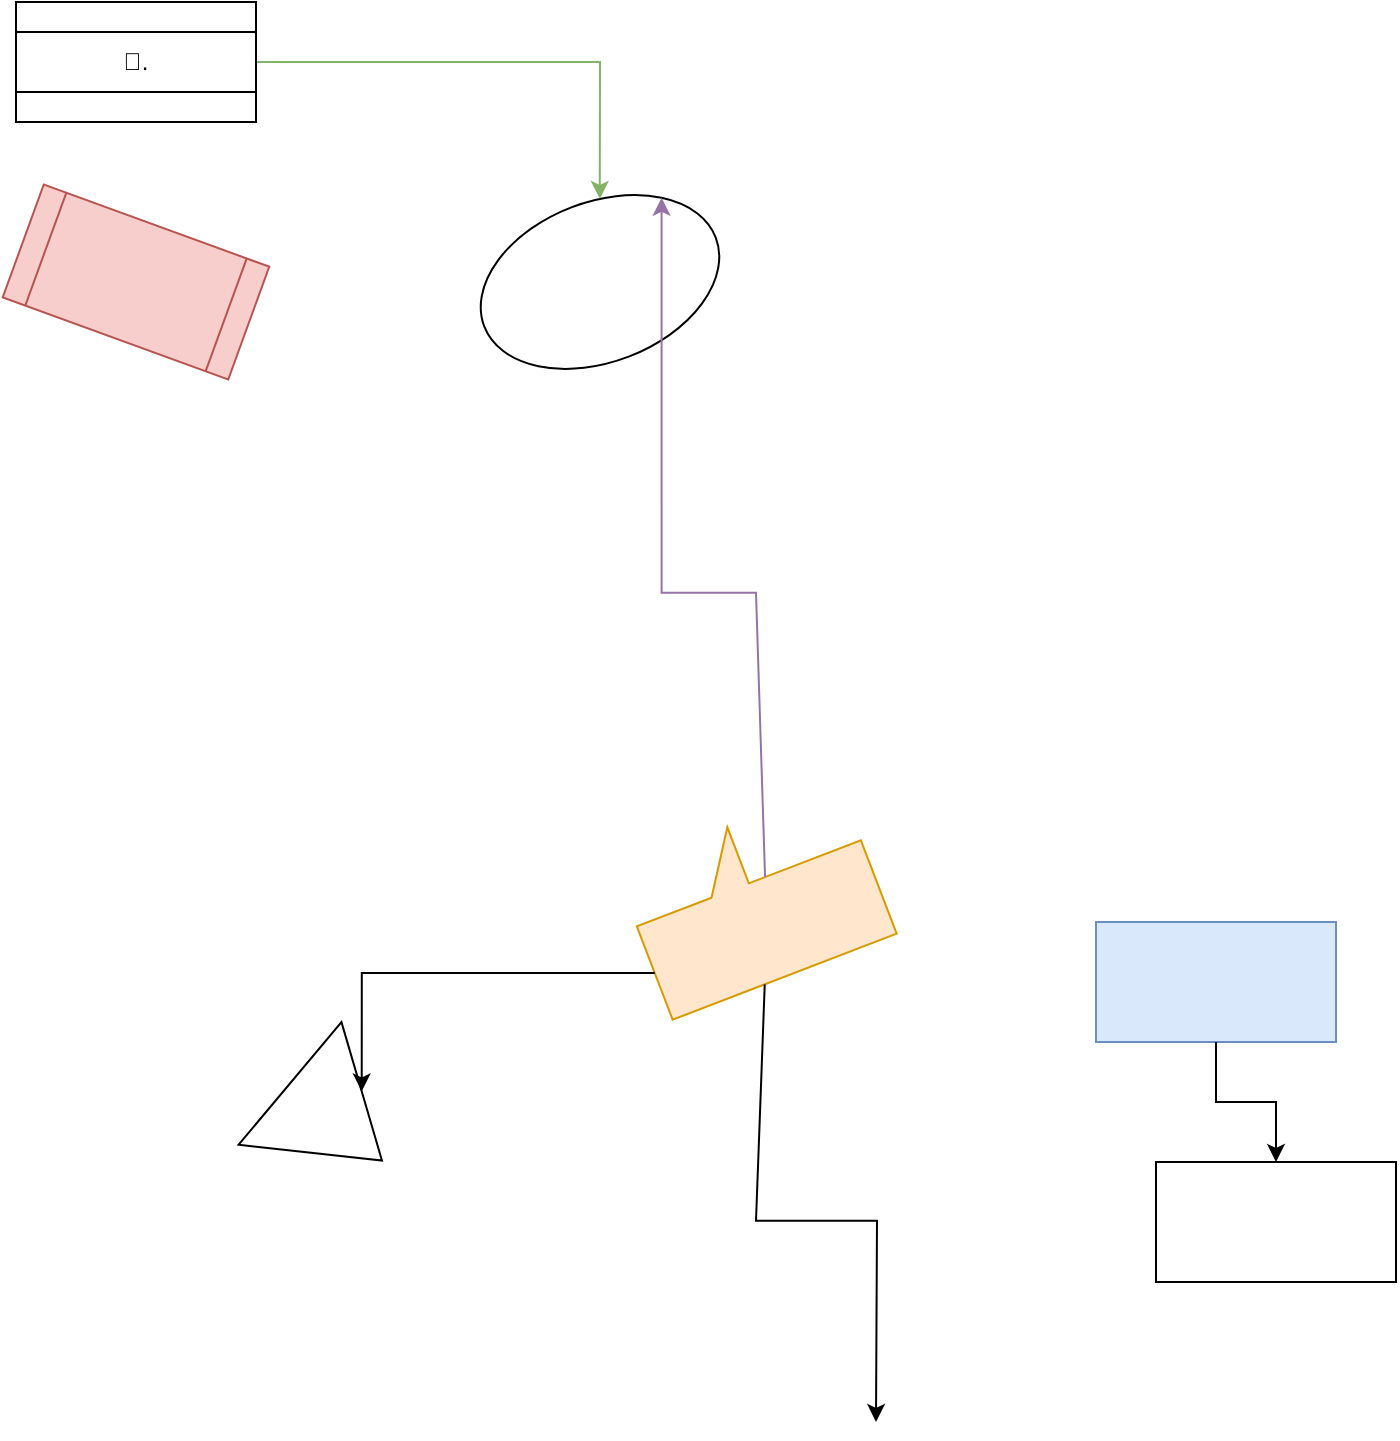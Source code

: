 <mxfile compressed="false" version="21.6.8" type="device" pages="2">
  <diagram id="SJr6KKptlU5QiQrU6xVG" name="Page-1">
    <mxGraphModel dx="1350" dy="949" grid="1" gridSize="10" guides="1" tooltips="1" connect="1" arrows="1" fold="1" page="1" pageScale="1" pageWidth="827" pageHeight="1169" math="0" shadow="0">
      <root>
        <mxCell id="0" />
        <mxCell id="1" parent="0" />
        <mxCell id="OU96sz5634OCC1nA_dG9-3" value="" style="ellipse;whiteSpace=wrap;html=1;perimeter=ellipsePerimeter;rotation=-201;rounded=0;" parent="1" vertex="1">
          <mxGeometry x="270" y="140" width="124" height="80" as="geometry" />
        </mxCell>
        <mxCell id="OU96sz5634OCC1nA_dG9-6" value="" style="triangle;whiteSpace=wrap;html=1;rotation=40;rounded=0;" parent="1" vertex="1">
          <mxGeometry x="170" y="560" width="60" height="80" as="geometry" />
        </mxCell>
        <mxCell id="OU96sz5634OCC1nA_dG9-1" value="" style="shape=callout;whiteSpace=wrap;html=1;perimeter=calloutPerimeter;fillColor=#ffe6cc;strokeColor=#d79b00;rounded=0;direction=east;rotation=-201;" parent="1" vertex="1">
          <mxGeometry x="350" y="450" width="120" height="80" as="geometry" />
        </mxCell>
        <mxCell id="OU96sz5634OCC1nA_dG9-2" value="" style="rounded=0;whiteSpace=wrap;html=1;fillColor=#dae8fc;strokeColor=#6c8ebf;rotation=0;" parent="1" vertex="1">
          <mxGeometry x="580" y="500" width="120" height="60" as="geometry" />
        </mxCell>
        <mxCell id="rSACBjaKUUydZRqEQf3--1" value="" style="rounded=0;whiteSpace=wrap;html=1;perimeter=rectanglePerimeter;" parent="1" vertex="1">
          <mxGeometry x="610" y="620" width="120" height="60" as="geometry" />
        </mxCell>
        <mxCell id="OU96sz5634OCC1nA_dG9-4" style="edgeStyle=orthogonalEdgeStyle;rounded=0;orthogonalLoop=1;jettySize=auto;html=1;fillColor=#d5e8d4;strokeColor=#82b366;" parent="1" source="v7lvr-B3FCQAbCfzJB2g-1" target="OU96sz5634OCC1nA_dG9-3" edge="1">
          <mxGeometry relative="1" as="geometry" />
        </mxCell>
        <object label="&lt;meta charset=&quot;utf-8&quot;&gt;🔑." value="🔑." id="v7lvr-B3FCQAbCfzJB2g-1">
          <mxCell style="shape=process;whiteSpace=wrap;html=1;backgroundOutline=1;direction=north;size=0.25;labelBackgroundColor=none;rotation=0;rounded=0;" parent="1" vertex="1">
            <mxGeometry x="40" y="40" width="120" height="60" as="geometry" />
          </mxCell>
        </object>
        <mxCell id="yk5Z2D5nuyeelbN2XrMu-4" value="" style="shape=process;whiteSpace=wrap;html=1;backgroundOutline=1;labelBackgroundColor=none;direction=east;rotation=20;fillColor=#f8cecc;strokeColor=#b85450;rounded=0;" parent="1" vertex="1">
          <mxGeometry x="40" y="150" width="120" height="60" as="geometry" />
        </mxCell>
        <mxCell id="OU96sz5634OCC1nA_dG9-5" style="edgeStyle=orthogonalEdgeStyle;rounded=0;orthogonalLoop=1;jettySize=auto;html=1;entryX=0;entryY=1;entryDx=0;entryDy=0;fillColor=#e1d5e7;strokeColor=#9673a6;" parent="1" source="OU96sz5634OCC1nA_dG9-1" target="OU96sz5634OCC1nA_dG9-3" edge="1">
          <mxGeometry relative="1" as="geometry" />
        </mxCell>
        <mxCell id="OU96sz5634OCC1nA_dG9-7" style="edgeStyle=orthogonalEdgeStyle;rounded=0;orthogonalLoop=1;jettySize=auto;html=1;entryX=0.5;entryY=0;entryDx=0;entryDy=0;exitX=0;exitY=0;exitDx=120;exitDy=25;exitPerimeter=0;" parent="1" source="OU96sz5634OCC1nA_dG9-1" target="OU96sz5634OCC1nA_dG9-6" edge="1">
          <mxGeometry relative="1" as="geometry">
            <mxPoint x="220" y="590" as="targetPoint" />
          </mxGeometry>
        </mxCell>
        <mxCell id="VqnXcYf0lU8FYd1N7no6-3" style="edgeStyle=orthogonalEdgeStyle;rounded=0;orthogonalLoop=1;jettySize=auto;html=1;" edge="1" parent="1" source="OU96sz5634OCC1nA_dG9-1">
          <mxGeometry relative="1" as="geometry">
            <mxPoint x="470" y="750" as="targetPoint" />
          </mxGeometry>
        </mxCell>
        <mxCell id="VqnXcYf0lU8FYd1N7no6-1" style="edgeStyle=orthogonalEdgeStyle;rounded=0;orthogonalLoop=1;jettySize=auto;html=1;" edge="1" parent="1" source="OU96sz5634OCC1nA_dG9-2" target="rSACBjaKUUydZRqEQf3--1">
          <mxGeometry relative="1" as="geometry" />
        </mxCell>
      </root>
    </mxGraphModel>
  </diagram>
  <diagram id="UjGQGW2VeNA4anNop8zO" name="Page-2">
    <mxGraphModel dx="1350" dy="949" grid="1" gridSize="10" guides="1" tooltips="1" connect="1" arrows="1" fold="1" page="1" pageScale="1" pageWidth="827" pageHeight="1169" math="0" shadow="0">
      <root>
        <mxCell id="0" />
        <mxCell id="1" parent="0" />
        <mxCell id="BJnyzdma6ymmFGXSg5xf-4" value="" style="edgeStyle=orthogonalEdgeStyle;rounded=0;orthogonalLoop=1;jettySize=auto;html=1;" edge="1" parent="1" source="BJnyzdma6ymmFGXSg5xf-1" target="BJnyzdma6ymmFGXSg5xf-3">
          <mxGeometry relative="1" as="geometry" />
        </mxCell>
        <mxCell id="BJnyzdma6ymmFGXSg5xf-1" value="testing" style="rounded=0;whiteSpace=wrap;html=1;" vertex="1" parent="1">
          <mxGeometry x="200" y="190" width="120" height="60" as="geometry" />
        </mxCell>
        <mxCell id="BJnyzdma6ymmFGXSg5xf-3" value="" style="whiteSpace=wrap;html=1;rounded=0;" vertex="1" parent="1">
          <mxGeometry x="390" y="370" width="120" height="60" as="geometry" />
        </mxCell>
      </root>
    </mxGraphModel>
  </diagram>
</mxfile>
